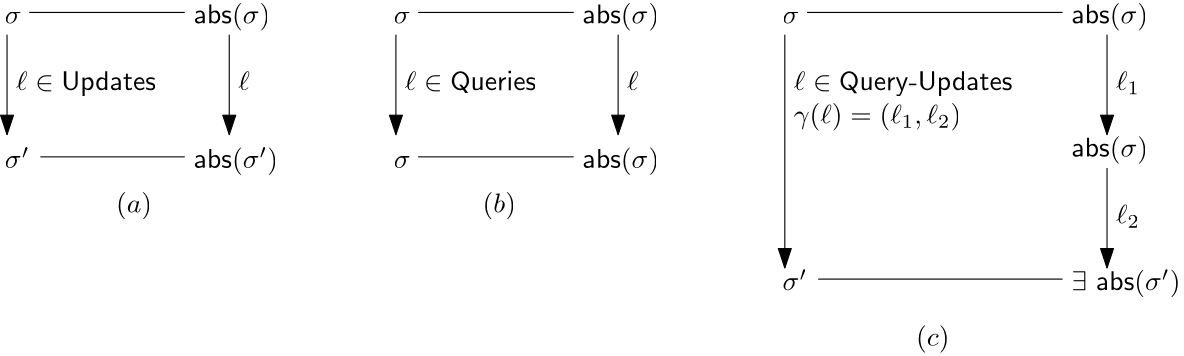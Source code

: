 <?xml version="1.0"?>
<!DOCTYPE ipe SYSTEM "ipe.dtd">
<ipe version="70107" creator="Ipe 7.1.7">
<info created="D:20151003110714" modified="D:20180627013826"/>
<preamble>\usepackage[version=0.96]{pgf}
\usepackage{tikz}
\usetikzlibrary{arrows,shapes,snakes,automata,backgrounds,petri}
\usepackage[latin1]{inputenc}
\usepackage{verbatim}</preamble>
<ipestyle name="basic">
<symbol name="arrow/arc(spx)">
<path stroke="sym-stroke" fill="sym-stroke" pen="sym-pen">
0 0 m
-1 0.333 l
-1 -0.333 l
h
</path>
</symbol>
<symbol name="arrow/farc(spx)">
<path stroke="sym-stroke" fill="white" pen="sym-pen">
0 0 m
-1 0.333 l
-1 -0.333 l
h
</path>
</symbol>
<symbol name="arrow/ptarc(spx)">
<path stroke="sym-stroke" fill="sym-stroke" pen="sym-pen">
0 0 m
-1 0.333 l
-0.8 0 l
-1 -0.333 l
h
</path>
</symbol>
<symbol name="arrow/fptarc(spx)">
<path stroke="sym-stroke" fill="white" pen="sym-pen">
0 0 m
-1 0.333 l
-0.8 0 l
-1 -0.333 l
h
</path>
</symbol>
<symbol name="mark/circle(sx)" transformations="translations">
<path fill="sym-stroke">
0.6 0 0 0.6 0 0 e
0.4 0 0 0.4 0 0 e
</path>
</symbol>
<symbol name="mark/disk(sx)" transformations="translations">
<path fill="sym-stroke">
0.6 0 0 0.6 0 0 e
</path>
</symbol>
<symbol name="mark/fdisk(sfx)" transformations="translations">
<group>
<path fill="sym-fill">
0.5 0 0 0.5 0 0 e
</path>
<path fill="sym-stroke" fillrule="eofill">
0.6 0 0 0.6 0 0 e
0.4 0 0 0.4 0 0 e
</path>
</group>
</symbol>
<symbol name="mark/box(sx)" transformations="translations">
<path fill="sym-stroke" fillrule="eofill">
-0.6 -0.6 m
0.6 -0.6 l
0.6 0.6 l
-0.6 0.6 l
h
-0.4 -0.4 m
0.4 -0.4 l
0.4 0.4 l
-0.4 0.4 l
h
</path>
</symbol>
<symbol name="mark/square(sx)" transformations="translations">
<path fill="sym-stroke">
-0.6 -0.6 m
0.6 -0.6 l
0.6 0.6 l
-0.6 0.6 l
h
</path>
</symbol>
<symbol name="mark/fsquare(sfx)" transformations="translations">
<group>
<path fill="sym-fill">
-0.5 -0.5 m
0.5 -0.5 l
0.5 0.5 l
-0.5 0.5 l
h
</path>
<path fill="sym-stroke" fillrule="eofill">
-0.6 -0.6 m
0.6 -0.6 l
0.6 0.6 l
-0.6 0.6 l
h
-0.4 -0.4 m
0.4 -0.4 l
0.4 0.4 l
-0.4 0.4 l
h
</path>
</group>
</symbol>
<symbol name="mark/cross(sx)" transformations="translations">
<group>
<path fill="sym-stroke">
-0.43 -0.57 m
0.57 0.43 l
0.43 0.57 l
-0.57 -0.43 l
h
</path>
<path fill="sym-stroke">
-0.43 0.57 m
0.57 -0.43 l
0.43 -0.57 l
-0.57 0.43 l
h
</path>
</group>
</symbol>
<symbol name="arrow/fnormal(spx)">
<path stroke="sym-stroke" fill="white" pen="sym-pen">
0 0 m
-1 0.333 l
-1 -0.333 l
h
</path>
</symbol>
<symbol name="arrow/pointed(spx)">
<path stroke="sym-stroke" fill="sym-stroke" pen="sym-pen">
0 0 m
-1 0.333 l
-0.8 0 l
-1 -0.333 l
h
</path>
</symbol>
<symbol name="arrow/fpointed(spx)">
<path stroke="sym-stroke" fill="white" pen="sym-pen">
0 0 m
-1 0.333 l
-0.8 0 l
-1 -0.333 l
h
</path>
</symbol>
<symbol name="arrow/linear(spx)">
<path stroke="sym-stroke" pen="sym-pen">
-1 0.333 m
0 0 l
-1 -0.333 l
</path>
</symbol>
<symbol name="arrow/fdouble(spx)">
<path stroke="sym-stroke" fill="white" pen="sym-pen">
0 0 m
-1 0.333 l
-1 -0.333 l
h
-1 0 m
-2 0.333 l
-2 -0.333 l
h
</path>
</symbol>
<symbol name="arrow/double(spx)">
<path stroke="sym-stroke" fill="sym-stroke" pen="sym-pen">
0 0 m
-1 0.333 l
-1 -0.333 l
h
-1 0 m
-2 0.333 l
-2 -0.333 l
h
</path>
</symbol>
<pen name="heavier" value="0.8"/>
<pen name="fat" value="1.2"/>
<pen name="ultrafat" value="2"/>
<symbolsize name="large" value="5"/>
<symbolsize name="small" value="2"/>
<symbolsize name="tiny" value="1.1"/>
<arrowsize name="large" value="10"/>
<arrowsize name="small" value="5"/>
<arrowsize name="tiny" value="3"/>
<color name="red" value="1 0 0"/>
<color name="green" value="0 1 0"/>
<color name="blue" value="0 0 1"/>
<color name="yellow" value="1 1 0"/>
<color name="orange" value="1 0.647 0"/>
<color name="gold" value="1 0.843 0"/>
<color name="purple" value="0.627 0.125 0.941"/>
<color name="gray" value="0.745"/>
<color name="brown" value="0.647 0.165 0.165"/>
<color name="navy" value="0 0 0.502"/>
<color name="pink" value="1 0.753 0.796"/>
<color name="seagreen" value="0.18 0.545 0.341"/>
<color name="turquoise" value="0.251 0.878 0.816"/>
<color name="violet" value="0.933 0.51 0.933"/>
<color name="darkblue" value="0 0 0.545"/>
<color name="darkcyan" value="0 0.545 0.545"/>
<color name="darkgray" value="0.663"/>
<color name="darkgreen" value="0 0.392 0"/>
<color name="darkmagenta" value="0.545 0 0.545"/>
<color name="darkorange" value="1 0.549 0"/>
<color name="darkred" value="0.545 0 0"/>
<color name="lightblue" value="0.678 0.847 0.902"/>
<color name="lightcyan" value="0.878 1 1"/>
<color name="lightgray" value="0.827"/>
<color name="lightgreen" value="0.565 0.933 0.565"/>
<color name="lightyellow" value="1 1 0.878"/>
<dashstyle name="dashed" value="[4] 0"/>
<dashstyle name="dotted" value="[1 3] 0"/>
<dashstyle name="dash dotted" value="[4 2 1 2] 0"/>
<dashstyle name="dash dot dotted" value="[4 2 1 2 1 2] 0"/>
<textsize name="large" value="\large"/>
<textsize name="small" value="\small"/>
<textsize name="tiny" value="\tiny"/>
<textsize name="Large" value="\Large"/>
<textsize name="LARGE" value="\LARGE"/>
<textsize name="huge" value="\huge"/>
<textsize name="Huge" value="\Huge"/>
<textsize name="footnote" value="\footnotesize"/>
<textstyle name="center" begin="\begin{center}" end="\end{center}"/>
<textstyle name="itemize" begin="\begin{itemize}" end="\end{itemize}"/>
<textstyle name="item" begin="\begin{itemize}\item{}" end="\end{itemize}"/>
<gridsize name="4 pts" value="4"/>
<gridsize name="8 pts (~3 mm)" value="8"/>
<gridsize name="16 pts (~6 mm)" value="16"/>
<gridsize name="32 pts (~12 mm)" value="32"/>
<gridsize name="10 pts (~3.5 mm)" value="10"/>
<gridsize name="20 pts (~7 mm)" value="20"/>
<gridsize name="14 pts (~5 mm)" value="14"/>
<gridsize name="28 pts (~10 mm)" value="28"/>
<gridsize name="56 pts (~20 mm)" value="56"/>
<anglesize name="90 deg" value="90"/>
<anglesize name="60 deg" value="60"/>
<anglesize name="45 deg" value="45"/>
<anglesize name="30 deg" value="30"/>
<anglesize name="22.5 deg" value="22.5"/>
<tiling name="falling" angle="-60" step="4" width="1"/>
<tiling name="rising" angle="30" step="4" width="1"/>
</ipestyle>
<page>
<layer name="alpha"/>
<view layers="alpha" active="alpha"/>
<text layer="alpha" matrix="1 0 0 1 155.205 -76" transformations="translations" pos="64 436" stroke="black" type="label" width="6.05" height="4.289" depth="0" valign="baseline">$\ensuremath{\sigma}$</text>
<path matrix="1 0 0 1 136 -4" stroke="black" arrow="normal/normal">
84 360 m
84 324 l
</path>
<text matrix="1 0 0 1 159.205 -100" transformations="translations" pos="64 436" stroke="black" type="label" width="47.267" height="6.924" depth="1.24" valign="baseline">$\ensuremath{\ell} \in \ensuremath{\mathsf{Queries}}$</text>
<text matrix="1 0 0 1 155.205 -128" transformations="translations" pos="64 436" stroke="black" type="label" width="6.05" height="4.289" depth="0" valign="baseline">$\ensuremath{\sigma}$</text>
<path matrix="1 0 0 1 -8 0" stroke="black">
96 364 m
152 364 l
</path>
<text matrix="1 0 0 1 83.205 -76" transformations="translations" pos="64 436" stroke="black" type="label" width="27.553" height="7.473" depth="2.49" valign="baseline">$\ensuremath{\mathsf{abs}}( \ensuremath{\sigma} )$</text>
<text matrix="1 0 0 1 83.205 -128" transformations="translations" pos="64 436" stroke="black" type="label" width="30.348" height="7.49" depth="2.49" valign="baseline">$\ensuremath{\mathsf{abs}}( \ensuremath{\sigma}&apos; )$</text>
<path matrix="1 0 0 1 132 0" stroke="black">
96 364 m
152 364 l
</path>
<path matrix="1 0 0 1 132 -52" stroke="black">
96 364 m
152 364 l
</path>
<text matrix="1 0 0 1 223.205 -76" transformations="translations" pos="64 436" stroke="black" type="label" width="27.553" height="7.473" depth="2.49" valign="baseline">$\ensuremath{\mathsf{abs}}( \ensuremath{\sigma} )$</text>
<text matrix="1 0 0 1 223.205 -128" transformations="translations" pos="64 436" stroke="black" type="label" width="27.553" height="7.473" depth="2.49" valign="baseline">$\ensuremath{\mathsf{abs}}( \ensuremath{\sigma} )$</text>
<path matrix="1 0 0 1 -84 0" stroke="black" arrow="normal/normal">
384 356 m
384 320 l
</path>
<text matrix="1 0 0 1 239.205 -100" transformations="translations" pos="64 436" stroke="black" type="label" width="4.151" height="6.918" depth="0" valign="baseline">$\ensuremath{\ell}$</text>
<path matrix="1 0 0 1 76 -4" stroke="black" arrow="normal/normal">
84 360 m
84 324 l
</path>
<text matrix="1 0 0 1 99.205 -100" transformations="translations" pos="64 436" stroke="black" type="label" width="4.151" height="6.918" depth="0" valign="baseline">$\ensuremath{\ell}$</text>
<text matrix="1 0 0 1 15.205 -76" transformations="translations" pos="64 436" stroke="black" type="label" width="6.05" height="4.289" depth="0" valign="baseline">$\ensuremath{\sigma}$</text>
<text matrix="1 0 0 1 15.205 -128" transformations="translations" pos="64 436" stroke="black" type="label" width="8.845" height="7.49" depth="0" valign="baseline">$\ensuremath{\sigma&apos;}$</text>
<path matrix="1 0 0 1 -4 -4" stroke="black" arrow="normal/normal">
84 360 m
84 324 l
</path>
<text matrix="1 0 0 1 19.205 -100" transformations="translations" pos="64 436" stroke="black" type="label" width="50.381" height="6.926" depth="1.93" valign="baseline">$\ensuremath{\ell} \in \ensuremath{\mathsf{Updates}}$</text>
<text matrix="1 0 0 1 55.205 -144" transformations="translations" pos="64 436" stroke="black" type="label" width="13.015" height="7.473" depth="2.49" valign="baseline">$(a)$</text>
<text matrix="1 0 0 1 187.205 -144" transformations="translations" pos="64 436" stroke="black" type="label" width="12.024" height="7.473" depth="2.49" valign="baseline">$(b)$</text>
<path stroke="black">
92 312 m
144 312 l
</path>
<text matrix="1 0 0 1 299.205 -100" transformations="translations" pos="64 436" stroke="black" type="label" width="78.746" height="6.926" depth="1.93" valign="baseline">$\ensuremath{\ell} \in \ensuremath{\mathsf{Query}}$-$\ensuremath{\mathsf{Updates}}$</text>
<text matrix="1 0 0 1 299.205 -112" transformations="translations" pos="64 436" stroke="black" type="label" width="60.312" height="7.473" depth="2.49" valign="baseline">$\gamma(\ensuremath{\ell}) = ( \ensuremath{\ell}_1, \ensuremath{\ell}_2 )$</text>
<text matrix="1 0 0 1 399.205 -76" transformations="translations" pos="64 436" stroke="black" type="label" width="27.553" height="7.473" depth="2.49" valign="baseline">$\ensuremath{\mathsf{abs}}( \ensuremath{\sigma} )$</text>
<path matrix="1 0 0 1 -28 0" stroke="black" arrow="normal/normal">
504 356 m
504 320 l
</path>
<text matrix="1 0 0 1 415.205 -100" transformations="translations" pos="64 436" stroke="black" type="label" width="8.62" height="6.923" depth="1.49" valign="baseline">$\ensuremath{\ell_1}$</text>
<text matrix="1 0 0 1 399.205 -124" transformations="translations" pos="64 436" stroke="black" type="label" width="27.553" height="7.473" depth="2.49" valign="baseline">$\ensuremath{\mathsf{abs}}( \ensuremath{\sigma} )$</text>
<path matrix="1 0 0 1 -28 -48" stroke="black" arrow="normal/normal">
504 356 m
504 320 l
</path>
<text matrix="1 0 0 1 415.205 -148" transformations="translations" pos="64 436" stroke="black" type="label" width="8.62" height="6.923" depth="1.49" valign="baseline">$\ensuremath{\ell_2}$</text>
<text matrix="1 0 0 1 399.205 -172" transformations="translations" pos="64 436" stroke="black" type="label" width="39.204" height="7.49" depth="2.49" valign="baseline">$\exists$ $\ensuremath{\mathsf{abs}}( \ensuremath{\sigma}&apos; )$</text>
<path matrix="1 0 0 1 -24 0" stroke="black" arrow="normal/normal">
384 356 m
384 272 l
</path>
<text matrix="1 0 0 1 295.205 -76" transformations="translations" pos="64 436" stroke="black" type="label" width="6.05" height="4.289" depth="0" valign="baseline">$\ensuremath{\sigma}$</text>
<text matrix="1 0 0 1 295.205 -172" transformations="translations" pos="64 436" stroke="black" type="label" width="8.845" height="7.49" depth="0" valign="baseline">$\ensuremath{\sigma&apos;}$</text>
<path matrix="1 0 0 1 -24 0" stroke="black">
392 364 m
484 364 l
</path>
<text matrix="1 0 0 1 343.205 -192" transformations="translations" pos="64 436" stroke="black" type="label" width="12.06" height="7.473" depth="2.49" valign="baseline">$(c)$</text>
<path stroke="black">
372 268 m
460 268 l
</path>
</page>
</ipe>
